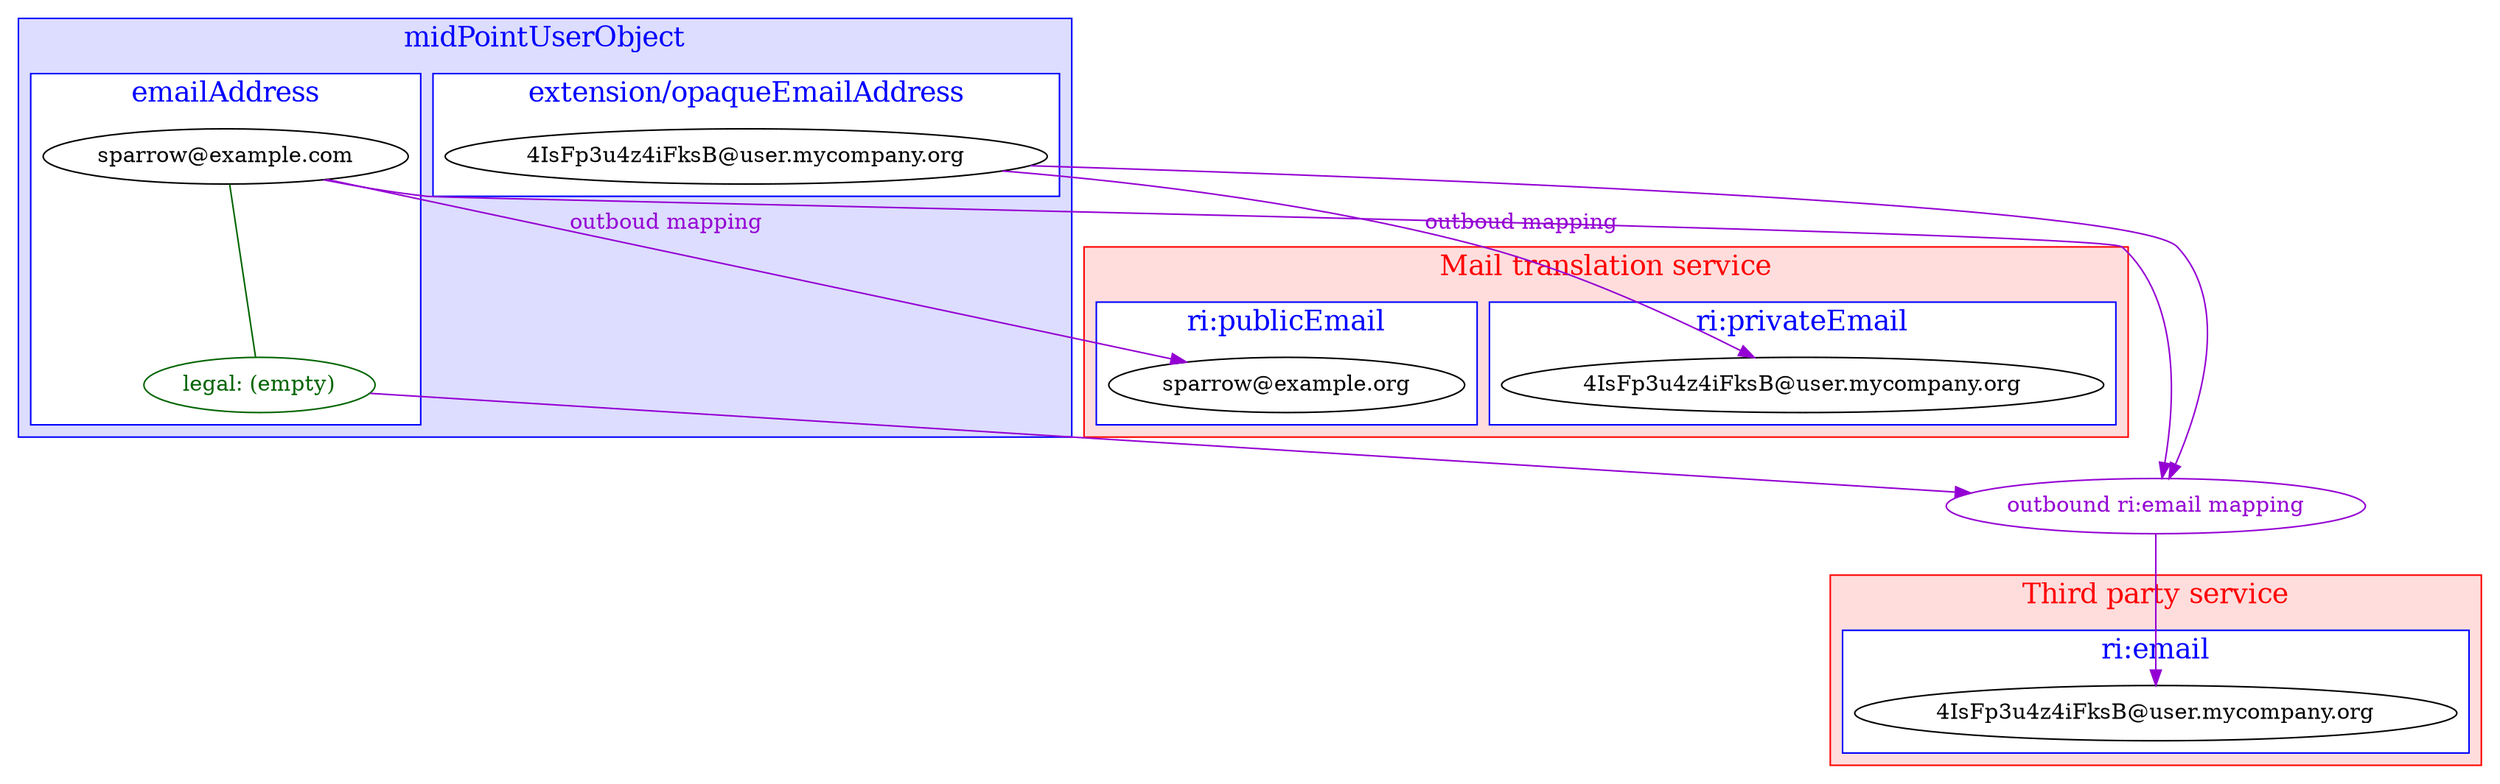 digraph G {
	compound=true;
	rankdir=TB;

	subgraph cluster_midPointUserObject {
		label="midPointUserObject";
		fontsize=18;
		bgcolor="#DDDDFF";
		fontcolor=blue;
		color=blue;

		subgraph cluster_emailAdress {
			label="emailAddress";
			fontsize=18;
			bgcolor="#FFFFFF";
			fontcolor=blue;
			color=blue;

			a1 [label="sparrow@example.com"];
			a1Legal [label="legal: (empty)", color=darkgreen, fontcolor=darkgreen];
		}

		a1->a1Legal [color=darkgreen, dir=none];

		subgraph cluster_extensionOpaqueEmailAddress {
			label="extension/opaqueEmailAddress";
			fontsize=18;
			bgcolor="#FFFFFF";
			fontcolor=blue;
			color=blue;

			b1 [label="4IsFp3u4z4iFksB@user.mycompany.org"];
		}
	}






	subgraph cluster_mailTranslationService {
		label="Mail translation service";
		fontsize=18;
		bgcolor="#FFDDDD";
		fontcolor=red;
		color=red;

		subgraph cluster_publicEmail {
			label="ri:publicEmail";
			fontsize=18;
			bgcolor="#FFFFFF";
			fontcolor=blue;
			color=blue;

			c1 [label="sparrow@example.org"];
		}

		subgraph cluster_privateEmail {
			label="ri:privateEmail"
				fontsize=18;
			bgcolor="#FFFFFF"
				fontcolor=blue;
			color=blue;

			d1 [label="4IsFp3u4z4iFksB@user.mycompany.org"];
		}
	}

	a1->c1 [label="outboud mapping", color=darkviolet, fontcolor=darkviolet];
	b1->d1 [label="outboud mapping", color=darkviolet, fontcolor=darkviolet];


	subgraph cluster_thirdPartyService {
		label="Third party service"
			fontsize=18;
		bgcolor="#FFDDDD"
			fontcolor=red;
		color=red;

		subgraph cluster_Email {
			label="ri:email"
				fontsize=18;
			bgcolor="#FFFFFF"
				fontcolor=blue;
			color=blue;

			f1 [label="4IsFp3u4z4iFksB@user.mycompany.org"];
		}
	}


	e1 [label="outbound ri:email mapping", color=darkviolet, fontcolor=darkviolet];
	a1->e1 [color="darkviolet"];
	a1Legal->e1 [color="darkviolet"];
	b1->e1 [color="darkviolet"];

	e1->f1 [color="darkviolet"]


}
